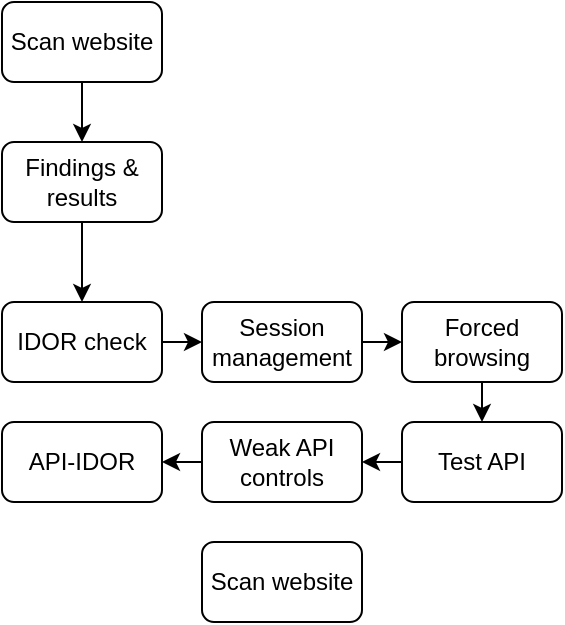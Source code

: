 <mxfile version="24.8.8">
  <diagram name="Page-1" id="soqZ9jfFHdg1zhOJI0YF">
    <mxGraphModel dx="1672" dy="940" grid="1" gridSize="10" guides="1" tooltips="1" connect="1" arrows="1" fold="1" page="1" pageScale="1" pageWidth="850" pageHeight="1100" math="0" shadow="0">
      <root>
        <mxCell id="0" />
        <mxCell id="1" parent="0" />
        <mxCell id="6VcAdiX-hEe_VyOxvMS0-2" style="edgeStyle=orthogonalEdgeStyle;rounded=0;orthogonalLoop=1;jettySize=auto;html=1;exitX=0.5;exitY=1;exitDx=0;exitDy=0;" edge="1" parent="1" source="6VcAdiX-hEe_VyOxvMS0-1">
          <mxGeometry relative="1" as="geometry">
            <mxPoint x="200" y="320" as="targetPoint" />
          </mxGeometry>
        </mxCell>
        <mxCell id="6VcAdiX-hEe_VyOxvMS0-1" value="Scan website" style="rounded=1;whiteSpace=wrap;html=1;" vertex="1" parent="1">
          <mxGeometry x="160" y="250" width="80" height="40" as="geometry" />
        </mxCell>
        <mxCell id="6VcAdiX-hEe_VyOxvMS0-4" style="edgeStyle=orthogonalEdgeStyle;rounded=0;orthogonalLoop=1;jettySize=auto;html=1;exitX=0.5;exitY=1;exitDx=0;exitDy=0;" edge="1" parent="1" source="6VcAdiX-hEe_VyOxvMS0-3">
          <mxGeometry relative="1" as="geometry">
            <mxPoint x="200" y="400" as="targetPoint" />
          </mxGeometry>
        </mxCell>
        <mxCell id="6VcAdiX-hEe_VyOxvMS0-3" value="Findings &amp;amp; results" style="rounded=1;whiteSpace=wrap;html=1;" vertex="1" parent="1">
          <mxGeometry x="160" y="320" width="80" height="40" as="geometry" />
        </mxCell>
        <mxCell id="6VcAdiX-hEe_VyOxvMS0-9" style="edgeStyle=orthogonalEdgeStyle;rounded=0;orthogonalLoop=1;jettySize=auto;html=1;exitX=1;exitY=0.5;exitDx=0;exitDy=0;entryX=0;entryY=0.5;entryDx=0;entryDy=0;" edge="1" parent="1" source="6VcAdiX-hEe_VyOxvMS0-6" target="6VcAdiX-hEe_VyOxvMS0-8">
          <mxGeometry relative="1" as="geometry" />
        </mxCell>
        <mxCell id="6VcAdiX-hEe_VyOxvMS0-6" value="IDOR check" style="rounded=1;whiteSpace=wrap;html=1;" vertex="1" parent="1">
          <mxGeometry x="160" y="400" width="80" height="40" as="geometry" />
        </mxCell>
        <mxCell id="6VcAdiX-hEe_VyOxvMS0-15" style="edgeStyle=orthogonalEdgeStyle;rounded=0;orthogonalLoop=1;jettySize=auto;html=1;exitX=1;exitY=0.5;exitDx=0;exitDy=0;entryX=0;entryY=0.5;entryDx=0;entryDy=0;" edge="1" parent="1" source="6VcAdiX-hEe_VyOxvMS0-8" target="6VcAdiX-hEe_VyOxvMS0-10">
          <mxGeometry relative="1" as="geometry" />
        </mxCell>
        <mxCell id="6VcAdiX-hEe_VyOxvMS0-8" value="Session management" style="rounded=1;whiteSpace=wrap;html=1;" vertex="1" parent="1">
          <mxGeometry x="260" y="400" width="80" height="40" as="geometry" />
        </mxCell>
        <mxCell id="6VcAdiX-hEe_VyOxvMS0-16" style="edgeStyle=orthogonalEdgeStyle;rounded=0;orthogonalLoop=1;jettySize=auto;html=1;exitX=0.5;exitY=1;exitDx=0;exitDy=0;entryX=0.5;entryY=0;entryDx=0;entryDy=0;" edge="1" parent="1" source="6VcAdiX-hEe_VyOxvMS0-10" target="6VcAdiX-hEe_VyOxvMS0-11">
          <mxGeometry relative="1" as="geometry" />
        </mxCell>
        <mxCell id="6VcAdiX-hEe_VyOxvMS0-10" value="Forced browsing" style="rounded=1;whiteSpace=wrap;html=1;" vertex="1" parent="1">
          <mxGeometry x="360" y="400" width="80" height="40" as="geometry" />
        </mxCell>
        <mxCell id="6VcAdiX-hEe_VyOxvMS0-17" style="edgeStyle=orthogonalEdgeStyle;rounded=0;orthogonalLoop=1;jettySize=auto;html=1;exitX=0;exitY=0.5;exitDx=0;exitDy=0;entryX=1;entryY=0.5;entryDx=0;entryDy=0;" edge="1" parent="1" source="6VcAdiX-hEe_VyOxvMS0-11" target="6VcAdiX-hEe_VyOxvMS0-13">
          <mxGeometry relative="1" as="geometry" />
        </mxCell>
        <mxCell id="6VcAdiX-hEe_VyOxvMS0-11" value="Test API" style="rounded=1;whiteSpace=wrap;html=1;" vertex="1" parent="1">
          <mxGeometry x="360" y="460" width="80" height="40" as="geometry" />
        </mxCell>
        <mxCell id="6VcAdiX-hEe_VyOxvMS0-18" style="edgeStyle=orthogonalEdgeStyle;rounded=0;orthogonalLoop=1;jettySize=auto;html=1;exitX=0;exitY=0.5;exitDx=0;exitDy=0;entryX=1;entryY=0.5;entryDx=0;entryDy=0;" edge="1" parent="1" source="6VcAdiX-hEe_VyOxvMS0-13" target="6VcAdiX-hEe_VyOxvMS0-14">
          <mxGeometry relative="1" as="geometry" />
        </mxCell>
        <mxCell id="6VcAdiX-hEe_VyOxvMS0-13" value="Weak API controls" style="rounded=1;whiteSpace=wrap;html=1;" vertex="1" parent="1">
          <mxGeometry x="260" y="460" width="80" height="40" as="geometry" />
        </mxCell>
        <mxCell id="6VcAdiX-hEe_VyOxvMS0-14" value="API-IDOR" style="rounded=1;whiteSpace=wrap;html=1;" vertex="1" parent="1">
          <mxGeometry x="160" y="460" width="80" height="40" as="geometry" />
        </mxCell>
        <mxCell id="6VcAdiX-hEe_VyOxvMS0-20" value="Scan website" style="rounded=1;whiteSpace=wrap;html=1;" vertex="1" parent="1">
          <mxGeometry x="260" y="520" width="80" height="40" as="geometry" />
        </mxCell>
      </root>
    </mxGraphModel>
  </diagram>
</mxfile>

